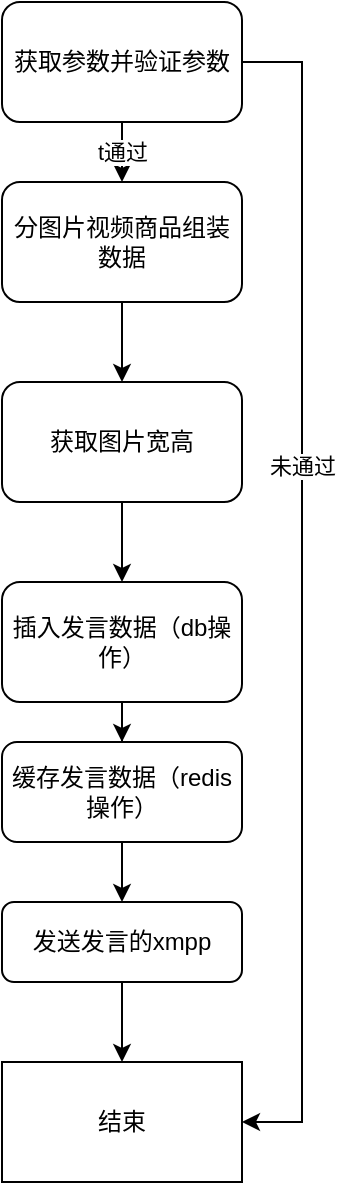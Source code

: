 <mxfile version="14.1.2" type="github">
  <diagram id="C5RBs43oDa-KdzZeNtuy" name="Page-1">
    <mxGraphModel dx="1422" dy="762" grid="1" gridSize="10" guides="1" tooltips="1" connect="1" arrows="1" fold="1" page="1" pageScale="1" pageWidth="827" pageHeight="1169" math="0" shadow="0">
      <root>
        <mxCell id="WIyWlLk6GJQsqaUBKTNV-0" />
        <mxCell id="WIyWlLk6GJQsqaUBKTNV-1" parent="WIyWlLk6GJQsqaUBKTNV-0" />
        <mxCell id="3GXz4HBgaYL-Qcx7xuLE-6" value="t通过" style="edgeStyle=orthogonalEdgeStyle;rounded=0;orthogonalLoop=1;jettySize=auto;html=1;entryX=0.5;entryY=0;entryDx=0;entryDy=0;" edge="1" parent="WIyWlLk6GJQsqaUBKTNV-1" source="3GXz4HBgaYL-Qcx7xuLE-0" target="3GXz4HBgaYL-Qcx7xuLE-3">
          <mxGeometry relative="1" as="geometry" />
        </mxCell>
        <mxCell id="3GXz4HBgaYL-Qcx7xuLE-12" style="edgeStyle=orthogonalEdgeStyle;rounded=0;orthogonalLoop=1;jettySize=auto;html=1;entryX=1;entryY=0.5;entryDx=0;entryDy=0;" edge="1" parent="WIyWlLk6GJQsqaUBKTNV-1" source="3GXz4HBgaYL-Qcx7xuLE-0" target="3GXz4HBgaYL-Qcx7xuLE-15">
          <mxGeometry relative="1" as="geometry">
            <mxPoint x="220" y="600" as="targetPoint" />
            <Array as="points">
              <mxPoint x="230" y="150" />
              <mxPoint x="230" y="680" />
            </Array>
          </mxGeometry>
        </mxCell>
        <mxCell id="3GXz4HBgaYL-Qcx7xuLE-13" value="未通过" style="edgeLabel;html=1;align=center;verticalAlign=middle;resizable=0;points=[];" vertex="1" connectable="0" parent="3GXz4HBgaYL-Qcx7xuLE-12">
          <mxGeometry x="-0.215" relative="1" as="geometry">
            <mxPoint as="offset" />
          </mxGeometry>
        </mxCell>
        <mxCell id="3GXz4HBgaYL-Qcx7xuLE-0" value="获取参数并验证参数" style="rounded=1;whiteSpace=wrap;html=1;" vertex="1" parent="WIyWlLk6GJQsqaUBKTNV-1">
          <mxGeometry x="80" y="120" width="120" height="60" as="geometry" />
        </mxCell>
        <mxCell id="3GXz4HBgaYL-Qcx7xuLE-8" style="edgeStyle=orthogonalEdgeStyle;rounded=0;orthogonalLoop=1;jettySize=auto;html=1;entryX=0.5;entryY=0;entryDx=0;entryDy=0;" edge="1" parent="WIyWlLk6GJQsqaUBKTNV-1" source="3GXz4HBgaYL-Qcx7xuLE-1" target="3GXz4HBgaYL-Qcx7xuLE-2">
          <mxGeometry relative="1" as="geometry" />
        </mxCell>
        <mxCell id="3GXz4HBgaYL-Qcx7xuLE-1" value="获取图片宽高" style="rounded=1;whiteSpace=wrap;html=1;" vertex="1" parent="WIyWlLk6GJQsqaUBKTNV-1">
          <mxGeometry x="80" y="310" width="120" height="60" as="geometry" />
        </mxCell>
        <mxCell id="3GXz4HBgaYL-Qcx7xuLE-9" style="edgeStyle=orthogonalEdgeStyle;rounded=0;orthogonalLoop=1;jettySize=auto;html=1;entryX=0.5;entryY=0;entryDx=0;entryDy=0;" edge="1" parent="WIyWlLk6GJQsqaUBKTNV-1" source="3GXz4HBgaYL-Qcx7xuLE-2" target="3GXz4HBgaYL-Qcx7xuLE-4">
          <mxGeometry relative="1" as="geometry" />
        </mxCell>
        <mxCell id="3GXz4HBgaYL-Qcx7xuLE-2" value="插入发言数据（db操作）" style="rounded=1;whiteSpace=wrap;html=1;" vertex="1" parent="WIyWlLk6GJQsqaUBKTNV-1">
          <mxGeometry x="80" y="410" width="120" height="60" as="geometry" />
        </mxCell>
        <mxCell id="3GXz4HBgaYL-Qcx7xuLE-7" style="edgeStyle=orthogonalEdgeStyle;rounded=0;orthogonalLoop=1;jettySize=auto;html=1;" edge="1" parent="WIyWlLk6GJQsqaUBKTNV-1" source="3GXz4HBgaYL-Qcx7xuLE-3" target="3GXz4HBgaYL-Qcx7xuLE-1">
          <mxGeometry relative="1" as="geometry" />
        </mxCell>
        <mxCell id="3GXz4HBgaYL-Qcx7xuLE-3" value="分图片视频商品组装数据" style="rounded=1;whiteSpace=wrap;html=1;" vertex="1" parent="WIyWlLk6GJQsqaUBKTNV-1">
          <mxGeometry x="80" y="210" width="120" height="60" as="geometry" />
        </mxCell>
        <mxCell id="3GXz4HBgaYL-Qcx7xuLE-10" style="edgeStyle=orthogonalEdgeStyle;rounded=0;orthogonalLoop=1;jettySize=auto;html=1;" edge="1" parent="WIyWlLk6GJQsqaUBKTNV-1" source="3GXz4HBgaYL-Qcx7xuLE-4" target="3GXz4HBgaYL-Qcx7xuLE-5">
          <mxGeometry relative="1" as="geometry" />
        </mxCell>
        <mxCell id="3GXz4HBgaYL-Qcx7xuLE-4" value="缓存发言数据（redis操作）" style="rounded=1;whiteSpace=wrap;html=1;" vertex="1" parent="WIyWlLk6GJQsqaUBKTNV-1">
          <mxGeometry x="80" y="490" width="120" height="50" as="geometry" />
        </mxCell>
        <mxCell id="3GXz4HBgaYL-Qcx7xuLE-16" style="edgeStyle=orthogonalEdgeStyle;rounded=0;orthogonalLoop=1;jettySize=auto;html=1;entryX=0.5;entryY=0;entryDx=0;entryDy=0;" edge="1" parent="WIyWlLk6GJQsqaUBKTNV-1" source="3GXz4HBgaYL-Qcx7xuLE-5" target="3GXz4HBgaYL-Qcx7xuLE-15">
          <mxGeometry relative="1" as="geometry" />
        </mxCell>
        <mxCell id="3GXz4HBgaYL-Qcx7xuLE-5" value="发送发言的xmpp" style="rounded=1;whiteSpace=wrap;html=1;" vertex="1" parent="WIyWlLk6GJQsqaUBKTNV-1">
          <mxGeometry x="80" y="570" width="120" height="40" as="geometry" />
        </mxCell>
        <mxCell id="3GXz4HBgaYL-Qcx7xuLE-15" value="结束" style="rounded=0;whiteSpace=wrap;html=1;" vertex="1" parent="WIyWlLk6GJQsqaUBKTNV-1">
          <mxGeometry x="80" y="650" width="120" height="60" as="geometry" />
        </mxCell>
      </root>
    </mxGraphModel>
  </diagram>
</mxfile>
